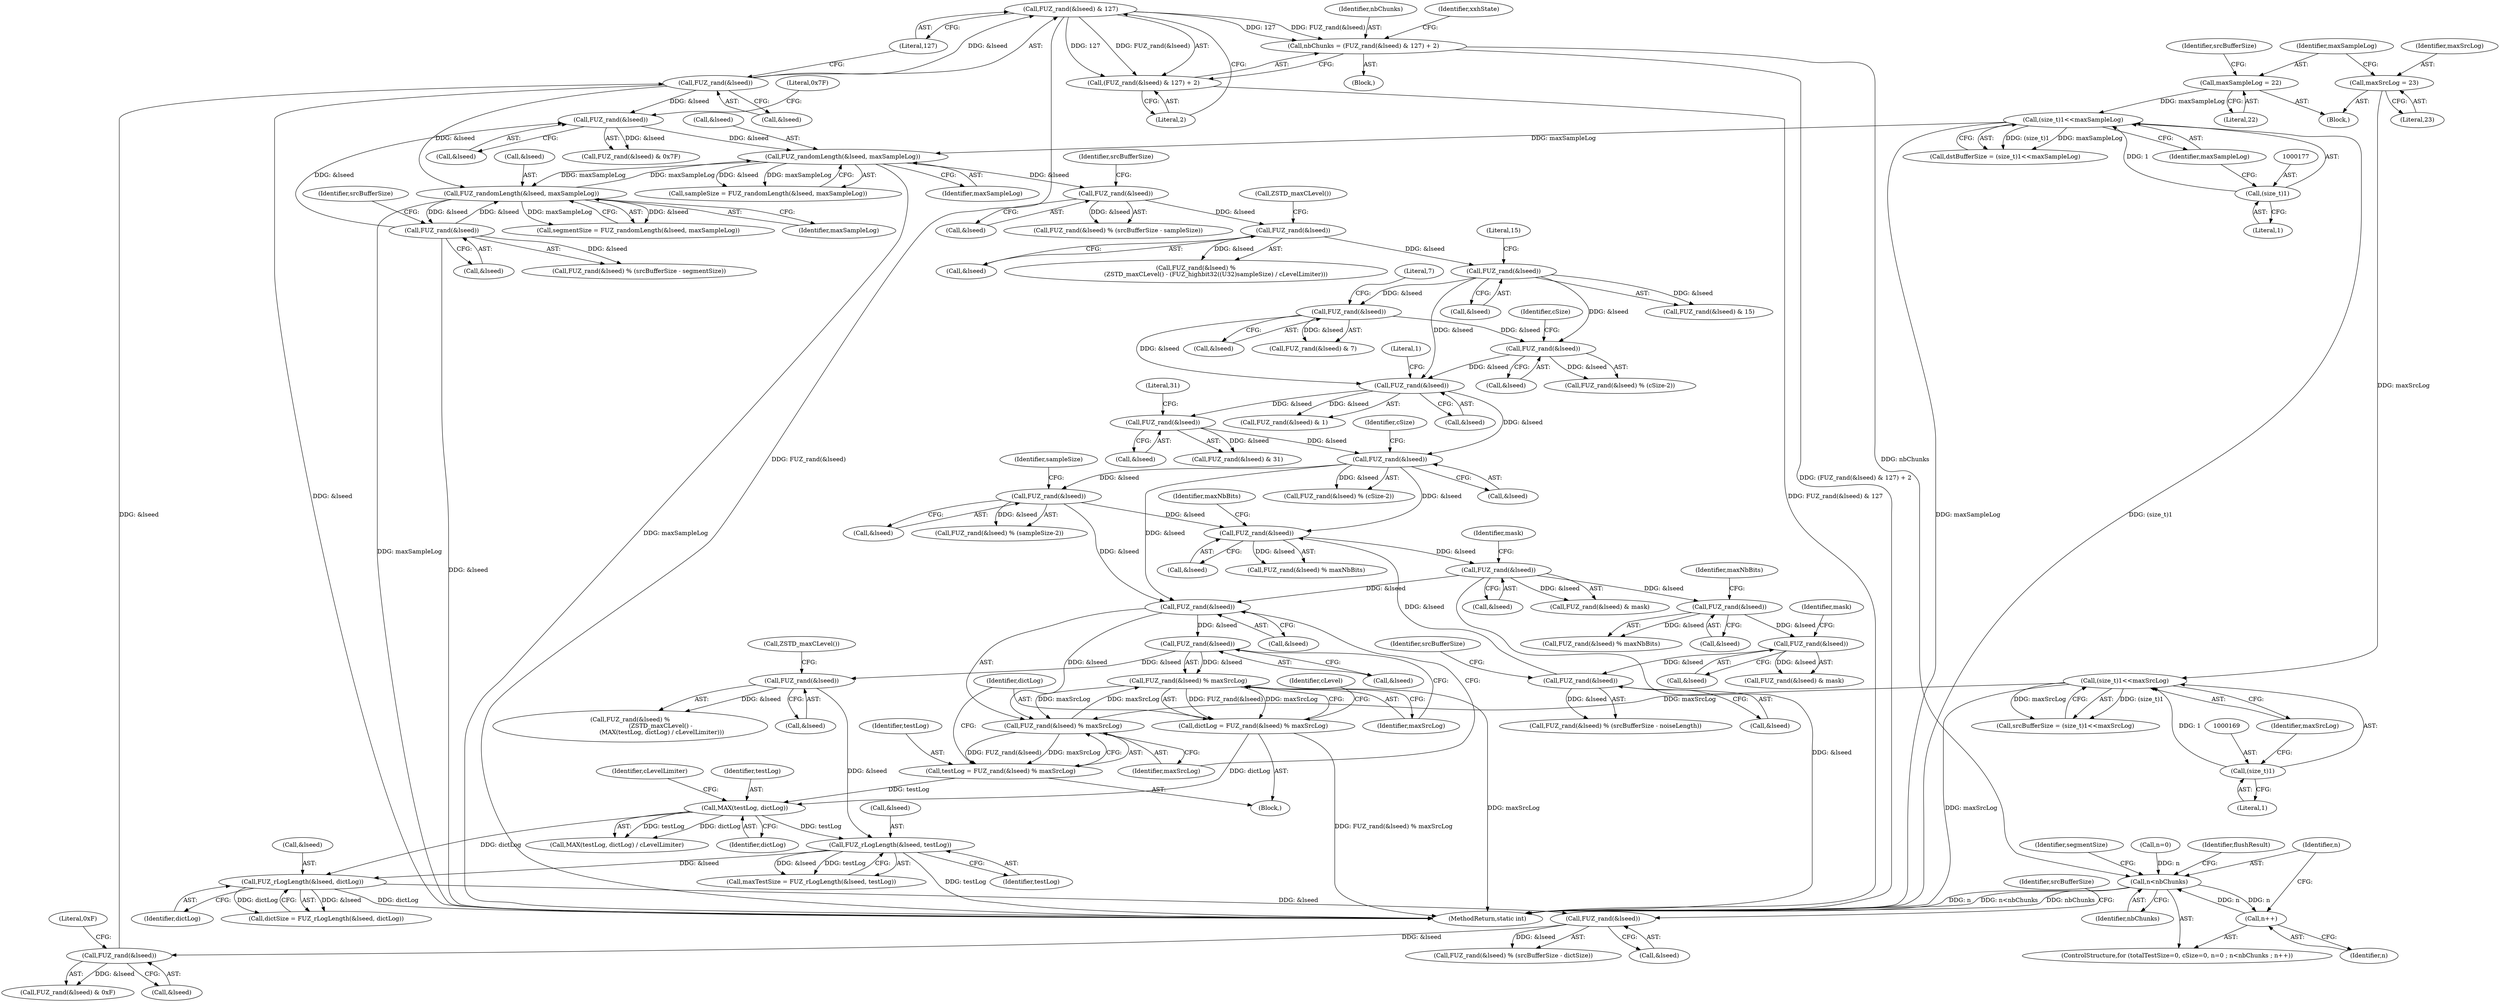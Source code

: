 digraph "0_zstd_3e5cdf1b6a85843e991d7d10f6a2567c15580da0_3@API" {
"1001167" [label="(Call,FUZ_rand(&lseed) & 127)"];
"1001168" [label="(Call,FUZ_rand(&lseed))"];
"1001121" [label="(Call,FUZ_rand(&lseed))"];
"1001102" [label="(Call,FUZ_rand(&lseed))"];
"1001093" [label="(Call,FUZ_rLogLength(&lseed, dictLog))"];
"1001078" [label="(Call,FUZ_rLogLength(&lseed, testLog))"];
"1001065" [label="(Call,FUZ_rand(&lseed))"];
"1001056" [label="(Call,FUZ_rand(&lseed))"];
"1001048" [label="(Call,FUZ_rand(&lseed))"];
"1000817" [label="(Call,FUZ_rand(&lseed))"];
"1000760" [label="(Call,FUZ_rand(&lseed))"];
"1000698" [label="(Call,FUZ_rand(&lseed))"];
"1000691" [label="(Call,FUZ_rand(&lseed))"];
"1000594" [label="(Call,FUZ_rand(&lseed))"];
"1000558" [label="(Call,FUZ_rand(&lseed))"];
"1000548" [label="(Call,FUZ_rand(&lseed))"];
"1000530" [label="(Call,FUZ_rand(&lseed))"];
"1000506" [label="(Call,FUZ_rand(&lseed))"];
"1000486" [label="(Call,FUZ_randomLength(&lseed, maxSampleLog))"];
"1000436" [label="(Call,FUZ_rand(&lseed))"];
"1001208" [label="(Call,FUZ_rand(&lseed))"];
"1001200" [label="(Call,FUZ_randomLength(&lseed, maxSampleLog))"];
"1000175" [label="(Call,(size_t)1<<maxSampleLog)"];
"1000176" [label="(Call,(size_t)1)"];
"1000161" [label="(Call,maxSampleLog = 22)"];
"1000908" [label="(Call,FUZ_rand(&lseed))"];
"1000892" [label="(Call,FUZ_rand(&lseed))"];
"1000968" [label="(Call,FUZ_rand(&lseed))"];
"1000951" [label="(Call,FUZ_rand(&lseed))"];
"1000925" [label="(Call,FUZ_rand(&lseed))"];
"1001071" [label="(Call,MAX(testLog, dictLog))"];
"1001045" [label="(Call,testLog = FUZ_rand(&lseed) % maxSrcLog)"];
"1001047" [label="(Call,FUZ_rand(&lseed) % maxSrcLog)"];
"1000167" [label="(Call,(size_t)1<<maxSrcLog)"];
"1000168" [label="(Call,(size_t)1)"];
"1000157" [label="(Call,maxSrcLog = 23)"];
"1001055" [label="(Call,FUZ_rand(&lseed) % maxSrcLog)"];
"1001053" [label="(Call,dictLog = FUZ_rand(&lseed) % maxSrcLog)"];
"1001164" [label="(Call,nbChunks = (FUZ_rand(&lseed) & 127) + 2)"];
"1001191" [label="(Call,n<nbChunks)"];
"1001194" [label="(Call,n++)"];
"1001166" [label="(Call,(FUZ_rand(&lseed) & 127) + 2)"];
"1000547" [label="(Call,FUZ_rand(&lseed) & 15)"];
"1001162" [label="(Block,)"];
"1001059" [label="(Identifier,maxSrcLog)"];
"1001165" [label="(Identifier,nbChunks)"];
"1000817" [label="(Call,FUZ_rand(&lseed))"];
"1001103" [label="(Call,&lseed)"];
"1001188" [label="(Call,n=0)"];
"1000435" [label="(Call,FUZ_rand(&lseed) & 0x7F)"];
"1000178" [label="(Literal,1)"];
"1001198" [label="(Call,segmentSize = FUZ_randomLength(&lseed, maxSampleLog))"];
"1000489" [label="(Identifier,maxSampleLog)"];
"1001212" [label="(Identifier,srcBufferSize)"];
"1000162" [label="(Identifier,maxSampleLog)"];
"1001207" [label="(Call,FUZ_rand(&lseed) % (srcBufferSize - segmentSize))"];
"1001079" [label="(Call,&lseed)"];
"1000175" [label="(Call,(size_t)1<<maxSampleLog)"];
"1001055" [label="(Call,FUZ_rand(&lseed) % maxSrcLog)"];
"1000176" [label="(Call,(size_t)1)"];
"1000694" [label="(Literal,1)"];
"1001062" [label="(Identifier,cLevel)"];
"1000558" [label="(Call,FUZ_rand(&lseed))"];
"1000436" [label="(Call,FUZ_rand(&lseed))"];
"1001203" [label="(Identifier,maxSampleLog)"];
"1001048" [label="(Call,FUZ_rand(&lseed))"];
"1000818" [label="(Call,&lseed)"];
"1001193" [label="(Identifier,nbChunks)"];
"1001093" [label="(Call,FUZ_rLogLength(&lseed, dictLog))"];
"1000692" [label="(Call,&lseed)"];
"1000549" [label="(Call,&lseed)"];
"1001201" [label="(Call,&lseed)"];
"1000534" [label="(Call,ZSTD_maxCLevel())"];
"1001049" [label="(Call,&lseed)"];
"1000530" [label="(Call,FUZ_rand(&lseed))"];
"1000165" [label="(Call,srcBufferSize = (size_t)1<<maxSrcLog)"];
"1000595" [label="(Call,&lseed)"];
"1000594" [label="(Call,FUZ_rand(&lseed))"];
"1000551" [label="(Literal,15)"];
"1000559" [label="(Call,&lseed)"];
"1001081" [label="(Identifier,testLog)"];
"1001051" [label="(Identifier,maxSrcLog)"];
"1000561" [label="(Literal,7)"];
"1000952" [label="(Call,&lseed)"];
"1000969" [label="(Call,&lseed)"];
"1001054" [label="(Identifier,dictLog)"];
"1000909" [label="(Call,&lseed)"];
"1000928" [label="(Identifier,maxNbBits)"];
"1000950" [label="(Call,FUZ_rand(&lseed) & mask)"];
"1001179" [label="(ControlStructure,for (totalTestSize=0, cSize=0, n=0 ; n<nbChunks ; n++))"];
"1001076" [label="(Call,maxTestSize = FUZ_rLogLength(&lseed, testLog))"];
"1000486" [label="(Call,FUZ_randomLength(&lseed, maxSampleLog))"];
"1000972" [label="(Identifier,srcBufferSize)"];
"1000759" [label="(Call,FUZ_rand(&lseed) % (cSize-2))"];
"1001094" [label="(Call,&lseed)"];
"1000439" [label="(Literal,0x7F)"];
"1000690" [label="(Call,FUZ_rand(&lseed) & 1)"];
"1000510" [label="(Identifier,srcBufferSize)"];
"1001070" [label="(Call,MAX(testLog, dictLog) / cLevelLimiter)"];
"1000168" [label="(Call,(size_t)1)"];
"1000529" [label="(Call,FUZ_rand(&lseed) %\n                     (ZSTD_maxCLevel() - (FUZ_highbit32((U32)sampleSize) / cLevelLimiter)))"];
"1000593" [label="(Call,FUZ_rand(&lseed) % (cSize-2))"];
"1000161" [label="(Call,maxSampleLog = 22)"];
"1001074" [label="(Identifier,cLevelLimiter)"];
"1000816" [label="(Call,FUZ_rand(&lseed) % (sampleSize-2))"];
"1001043" [label="(Block,)"];
"1001064" [label="(Call,FUZ_rand(&lseed) %\n                                (ZSTD_maxCLevel() -\n                                 (MAX(testLog, dictLog) / cLevelLimiter)))"];
"1001275" [label="(Identifier,flushResult)"];
"1000548" [label="(Call,FUZ_rand(&lseed))"];
"1000531" [label="(Call,&lseed)"];
"1001164" [label="(Call,nbChunks = (FUZ_rand(&lseed) & 127) + 2)"];
"1001053" [label="(Call,dictLog = FUZ_rand(&lseed) % maxSrcLog)"];
"1001171" [label="(Literal,127)"];
"1000163" [label="(Literal,22)"];
"1001078" [label="(Call,FUZ_rLogLength(&lseed, testLog))"];
"1000155" [label="(Block,)"];
"1000761" [label="(Call,&lseed)"];
"1001091" [label="(Call,dictSize = FUZ_rLogLength(&lseed, dictLog))"];
"1000484" [label="(Call,sampleSize = FUZ_randomLength(&lseed, maxSampleLog))"];
"1000968" [label="(Call,FUZ_rand(&lseed))"];
"1001169" [label="(Call,&lseed)"];
"1000926" [label="(Call,&lseed)"];
"1001192" [label="(Identifier,n)"];
"1000951" [label="(Call,FUZ_rand(&lseed))"];
"1000893" [label="(Call,&lseed)"];
"1001106" [label="(Identifier,srcBufferSize)"];
"1000908" [label="(Call,FUZ_rand(&lseed))"];
"1001200" [label="(Call,FUZ_randomLength(&lseed, maxSampleLog))"];
"1000701" [label="(Literal,31)"];
"1000698" [label="(Call,FUZ_rand(&lseed))"];
"1001120" [label="(Call,FUZ_rand(&lseed) & 0xF)"];
"1000557" [label="(Call,FUZ_rand(&lseed) & 7)"];
"1001191" [label="(Call,n<nbChunks)"];
"1000158" [label="(Identifier,maxSrcLog)"];
"1001177" [label="(Identifier,xxhState)"];
"1001172" [label="(Literal,2)"];
"1000911" [label="(Identifier,mask)"];
"1001168" [label="(Call,FUZ_rand(&lseed))"];
"1001101" [label="(Call,FUZ_rand(&lseed) % (srcBufferSize - dictSize))"];
"1001069" [label="(Call,ZSTD_maxCLevel())"];
"1000699" [label="(Call,&lseed)"];
"1000171" [label="(Identifier,maxSrcLog)"];
"1000507" [label="(Call,&lseed)"];
"1001475" [label="(MethodReturn,static int)"];
"1000954" [label="(Identifier,mask)"];
"1001045" [label="(Call,testLog = FUZ_rand(&lseed) % maxSrcLog)"];
"1000924" [label="(Call,FUZ_rand(&lseed) % maxNbBits)"];
"1001121" [label="(Call,FUZ_rand(&lseed))"];
"1000487" [label="(Call,&lseed)"];
"1000166" [label="(Identifier,srcBufferSize)"];
"1001072" [label="(Identifier,testLog)"];
"1001057" [label="(Call,&lseed)"];
"1000505" [label="(Call,FUZ_rand(&lseed) % (srcBufferSize - sampleSize))"];
"1000891" [label="(Call,FUZ_rand(&lseed) % maxNbBits)"];
"1001066" [label="(Call,&lseed)"];
"1000170" [label="(Literal,1)"];
"1001056" [label="(Call,FUZ_rand(&lseed))"];
"1001046" [label="(Identifier,testLog)"];
"1001102" [label="(Call,FUZ_rand(&lseed))"];
"1001071" [label="(Call,MAX(testLog, dictLog))"];
"1000967" [label="(Call,FUZ_rand(&lseed) % (srcBufferSize - noiseLength))"];
"1001124" [label="(Literal,0xF)"];
"1001209" [label="(Call,&lseed)"];
"1000157" [label="(Call,maxSrcLog = 23)"];
"1000179" [label="(Identifier,maxSampleLog)"];
"1001194" [label="(Call,n++)"];
"1000895" [label="(Identifier,maxNbBits)"];
"1000892" [label="(Call,FUZ_rand(&lseed))"];
"1000506" [label="(Call,FUZ_rand(&lseed))"];
"1001047" [label="(Call,FUZ_rand(&lseed) % maxSrcLog)"];
"1000764" [label="(Identifier,cSize)"];
"1000598" [label="(Identifier,cSize)"];
"1000437" [label="(Call,&lseed)"];
"1001166" [label="(Call,(FUZ_rand(&lseed) & 127) + 2)"];
"1000907" [label="(Call,FUZ_rand(&lseed) & mask)"];
"1001073" [label="(Identifier,dictLog)"];
"1001122" [label="(Call,&lseed)"];
"1000760" [label="(Call,FUZ_rand(&lseed))"];
"1000925" [label="(Call,FUZ_rand(&lseed))"];
"1001208" [label="(Call,FUZ_rand(&lseed))"];
"1000691" [label="(Call,FUZ_rand(&lseed))"];
"1000159" [label="(Literal,23)"];
"1001167" [label="(Call,FUZ_rand(&lseed) & 127)"];
"1001065" [label="(Call,FUZ_rand(&lseed))"];
"1001199" [label="(Identifier,segmentSize)"];
"1000821" [label="(Identifier,sampleSize)"];
"1000173" [label="(Call,dstBufferSize = (size_t)1<<maxSampleLog)"];
"1000697" [label="(Call,FUZ_rand(&lseed) & 31)"];
"1001195" [label="(Identifier,n)"];
"1000167" [label="(Call,(size_t)1<<maxSrcLog)"];
"1001096" [label="(Identifier,dictLog)"];
"1001167" -> "1001166"  [label="AST: "];
"1001167" -> "1001171"  [label="CFG: "];
"1001168" -> "1001167"  [label="AST: "];
"1001171" -> "1001167"  [label="AST: "];
"1001172" -> "1001167"  [label="CFG: "];
"1001167" -> "1001475"  [label="DDG: FUZ_rand(&lseed)"];
"1001167" -> "1001164"  [label="DDG: FUZ_rand(&lseed)"];
"1001167" -> "1001164"  [label="DDG: 127"];
"1001167" -> "1001166"  [label="DDG: FUZ_rand(&lseed)"];
"1001167" -> "1001166"  [label="DDG: 127"];
"1001168" -> "1001167"  [label="DDG: &lseed"];
"1001168" -> "1001169"  [label="CFG: "];
"1001169" -> "1001168"  [label="AST: "];
"1001171" -> "1001168"  [label="CFG: "];
"1001168" -> "1001475"  [label="DDG: &lseed"];
"1001168" -> "1000436"  [label="DDG: &lseed"];
"1001121" -> "1001168"  [label="DDG: &lseed"];
"1001168" -> "1001200"  [label="DDG: &lseed"];
"1001121" -> "1001120"  [label="AST: "];
"1001121" -> "1001122"  [label="CFG: "];
"1001122" -> "1001121"  [label="AST: "];
"1001124" -> "1001121"  [label="CFG: "];
"1001121" -> "1001120"  [label="DDG: &lseed"];
"1001102" -> "1001121"  [label="DDG: &lseed"];
"1001102" -> "1001101"  [label="AST: "];
"1001102" -> "1001103"  [label="CFG: "];
"1001103" -> "1001102"  [label="AST: "];
"1001106" -> "1001102"  [label="CFG: "];
"1001102" -> "1001101"  [label="DDG: &lseed"];
"1001093" -> "1001102"  [label="DDG: &lseed"];
"1001093" -> "1001091"  [label="AST: "];
"1001093" -> "1001096"  [label="CFG: "];
"1001094" -> "1001093"  [label="AST: "];
"1001096" -> "1001093"  [label="AST: "];
"1001091" -> "1001093"  [label="CFG: "];
"1001093" -> "1001475"  [label="DDG: dictLog"];
"1001093" -> "1001091"  [label="DDG: &lseed"];
"1001093" -> "1001091"  [label="DDG: dictLog"];
"1001078" -> "1001093"  [label="DDG: &lseed"];
"1001071" -> "1001093"  [label="DDG: dictLog"];
"1001078" -> "1001076"  [label="AST: "];
"1001078" -> "1001081"  [label="CFG: "];
"1001079" -> "1001078"  [label="AST: "];
"1001081" -> "1001078"  [label="AST: "];
"1001076" -> "1001078"  [label="CFG: "];
"1001078" -> "1001475"  [label="DDG: testLog"];
"1001078" -> "1001076"  [label="DDG: &lseed"];
"1001078" -> "1001076"  [label="DDG: testLog"];
"1001065" -> "1001078"  [label="DDG: &lseed"];
"1001071" -> "1001078"  [label="DDG: testLog"];
"1001065" -> "1001064"  [label="AST: "];
"1001065" -> "1001066"  [label="CFG: "];
"1001066" -> "1001065"  [label="AST: "];
"1001069" -> "1001065"  [label="CFG: "];
"1001065" -> "1001064"  [label="DDG: &lseed"];
"1001056" -> "1001065"  [label="DDG: &lseed"];
"1001056" -> "1001055"  [label="AST: "];
"1001056" -> "1001057"  [label="CFG: "];
"1001057" -> "1001056"  [label="AST: "];
"1001059" -> "1001056"  [label="CFG: "];
"1001056" -> "1001055"  [label="DDG: &lseed"];
"1001048" -> "1001056"  [label="DDG: &lseed"];
"1001048" -> "1001047"  [label="AST: "];
"1001048" -> "1001049"  [label="CFG: "];
"1001049" -> "1001048"  [label="AST: "];
"1001051" -> "1001048"  [label="CFG: "];
"1001048" -> "1001047"  [label="DDG: &lseed"];
"1000817" -> "1001048"  [label="DDG: &lseed"];
"1000760" -> "1001048"  [label="DDG: &lseed"];
"1000908" -> "1001048"  [label="DDG: &lseed"];
"1000817" -> "1000816"  [label="AST: "];
"1000817" -> "1000818"  [label="CFG: "];
"1000818" -> "1000817"  [label="AST: "];
"1000821" -> "1000817"  [label="CFG: "];
"1000817" -> "1000816"  [label="DDG: &lseed"];
"1000760" -> "1000817"  [label="DDG: &lseed"];
"1000817" -> "1000892"  [label="DDG: &lseed"];
"1000760" -> "1000759"  [label="AST: "];
"1000760" -> "1000761"  [label="CFG: "];
"1000761" -> "1000760"  [label="AST: "];
"1000764" -> "1000760"  [label="CFG: "];
"1000760" -> "1000759"  [label="DDG: &lseed"];
"1000698" -> "1000760"  [label="DDG: &lseed"];
"1000691" -> "1000760"  [label="DDG: &lseed"];
"1000760" -> "1000892"  [label="DDG: &lseed"];
"1000698" -> "1000697"  [label="AST: "];
"1000698" -> "1000699"  [label="CFG: "];
"1000699" -> "1000698"  [label="AST: "];
"1000701" -> "1000698"  [label="CFG: "];
"1000698" -> "1000697"  [label="DDG: &lseed"];
"1000691" -> "1000698"  [label="DDG: &lseed"];
"1000691" -> "1000690"  [label="AST: "];
"1000691" -> "1000692"  [label="CFG: "];
"1000692" -> "1000691"  [label="AST: "];
"1000694" -> "1000691"  [label="CFG: "];
"1000691" -> "1000690"  [label="DDG: &lseed"];
"1000594" -> "1000691"  [label="DDG: &lseed"];
"1000558" -> "1000691"  [label="DDG: &lseed"];
"1000548" -> "1000691"  [label="DDG: &lseed"];
"1000594" -> "1000593"  [label="AST: "];
"1000594" -> "1000595"  [label="CFG: "];
"1000595" -> "1000594"  [label="AST: "];
"1000598" -> "1000594"  [label="CFG: "];
"1000594" -> "1000593"  [label="DDG: &lseed"];
"1000558" -> "1000594"  [label="DDG: &lseed"];
"1000548" -> "1000594"  [label="DDG: &lseed"];
"1000558" -> "1000557"  [label="AST: "];
"1000558" -> "1000559"  [label="CFG: "];
"1000559" -> "1000558"  [label="AST: "];
"1000561" -> "1000558"  [label="CFG: "];
"1000558" -> "1000557"  [label="DDG: &lseed"];
"1000548" -> "1000558"  [label="DDG: &lseed"];
"1000548" -> "1000547"  [label="AST: "];
"1000548" -> "1000549"  [label="CFG: "];
"1000549" -> "1000548"  [label="AST: "];
"1000551" -> "1000548"  [label="CFG: "];
"1000548" -> "1000547"  [label="DDG: &lseed"];
"1000530" -> "1000548"  [label="DDG: &lseed"];
"1000530" -> "1000529"  [label="AST: "];
"1000530" -> "1000531"  [label="CFG: "];
"1000531" -> "1000530"  [label="AST: "];
"1000534" -> "1000530"  [label="CFG: "];
"1000530" -> "1000529"  [label="DDG: &lseed"];
"1000506" -> "1000530"  [label="DDG: &lseed"];
"1000506" -> "1000505"  [label="AST: "];
"1000506" -> "1000507"  [label="CFG: "];
"1000507" -> "1000506"  [label="AST: "];
"1000510" -> "1000506"  [label="CFG: "];
"1000506" -> "1000505"  [label="DDG: &lseed"];
"1000486" -> "1000506"  [label="DDG: &lseed"];
"1000486" -> "1000484"  [label="AST: "];
"1000486" -> "1000489"  [label="CFG: "];
"1000487" -> "1000486"  [label="AST: "];
"1000489" -> "1000486"  [label="AST: "];
"1000484" -> "1000486"  [label="CFG: "];
"1000486" -> "1001475"  [label="DDG: maxSampleLog"];
"1000486" -> "1000484"  [label="DDG: &lseed"];
"1000486" -> "1000484"  [label="DDG: maxSampleLog"];
"1000436" -> "1000486"  [label="DDG: &lseed"];
"1000175" -> "1000486"  [label="DDG: maxSampleLog"];
"1001200" -> "1000486"  [label="DDG: maxSampleLog"];
"1000486" -> "1001200"  [label="DDG: maxSampleLog"];
"1000436" -> "1000435"  [label="AST: "];
"1000436" -> "1000437"  [label="CFG: "];
"1000437" -> "1000436"  [label="AST: "];
"1000439" -> "1000436"  [label="CFG: "];
"1000436" -> "1000435"  [label="DDG: &lseed"];
"1001208" -> "1000436"  [label="DDG: &lseed"];
"1001208" -> "1001207"  [label="AST: "];
"1001208" -> "1001209"  [label="CFG: "];
"1001209" -> "1001208"  [label="AST: "];
"1001212" -> "1001208"  [label="CFG: "];
"1001208" -> "1001475"  [label="DDG: &lseed"];
"1001208" -> "1001200"  [label="DDG: &lseed"];
"1001208" -> "1001207"  [label="DDG: &lseed"];
"1001200" -> "1001208"  [label="DDG: &lseed"];
"1001200" -> "1001198"  [label="AST: "];
"1001200" -> "1001203"  [label="CFG: "];
"1001201" -> "1001200"  [label="AST: "];
"1001203" -> "1001200"  [label="AST: "];
"1001198" -> "1001200"  [label="CFG: "];
"1001200" -> "1001475"  [label="DDG: maxSampleLog"];
"1001200" -> "1001198"  [label="DDG: &lseed"];
"1001200" -> "1001198"  [label="DDG: maxSampleLog"];
"1000175" -> "1000173"  [label="AST: "];
"1000175" -> "1000179"  [label="CFG: "];
"1000176" -> "1000175"  [label="AST: "];
"1000179" -> "1000175"  [label="AST: "];
"1000173" -> "1000175"  [label="CFG: "];
"1000175" -> "1001475"  [label="DDG: maxSampleLog"];
"1000175" -> "1001475"  [label="DDG: (size_t)1"];
"1000175" -> "1000173"  [label="DDG: (size_t)1"];
"1000175" -> "1000173"  [label="DDG: maxSampleLog"];
"1000176" -> "1000175"  [label="DDG: 1"];
"1000161" -> "1000175"  [label="DDG: maxSampleLog"];
"1000176" -> "1000178"  [label="CFG: "];
"1000177" -> "1000176"  [label="AST: "];
"1000178" -> "1000176"  [label="AST: "];
"1000179" -> "1000176"  [label="CFG: "];
"1000161" -> "1000155"  [label="AST: "];
"1000161" -> "1000163"  [label="CFG: "];
"1000162" -> "1000161"  [label="AST: "];
"1000163" -> "1000161"  [label="AST: "];
"1000166" -> "1000161"  [label="CFG: "];
"1000908" -> "1000907"  [label="AST: "];
"1000908" -> "1000909"  [label="CFG: "];
"1000909" -> "1000908"  [label="AST: "];
"1000911" -> "1000908"  [label="CFG: "];
"1000908" -> "1001475"  [label="DDG: &lseed"];
"1000908" -> "1000907"  [label="DDG: &lseed"];
"1000892" -> "1000908"  [label="DDG: &lseed"];
"1000908" -> "1000925"  [label="DDG: &lseed"];
"1000892" -> "1000891"  [label="AST: "];
"1000892" -> "1000893"  [label="CFG: "];
"1000893" -> "1000892"  [label="AST: "];
"1000895" -> "1000892"  [label="CFG: "];
"1000892" -> "1000891"  [label="DDG: &lseed"];
"1000968" -> "1000892"  [label="DDG: &lseed"];
"1000968" -> "1000967"  [label="AST: "];
"1000968" -> "1000969"  [label="CFG: "];
"1000969" -> "1000968"  [label="AST: "];
"1000972" -> "1000968"  [label="CFG: "];
"1000968" -> "1000967"  [label="DDG: &lseed"];
"1000951" -> "1000968"  [label="DDG: &lseed"];
"1000951" -> "1000950"  [label="AST: "];
"1000951" -> "1000952"  [label="CFG: "];
"1000952" -> "1000951"  [label="AST: "];
"1000954" -> "1000951"  [label="CFG: "];
"1000951" -> "1000950"  [label="DDG: &lseed"];
"1000925" -> "1000951"  [label="DDG: &lseed"];
"1000925" -> "1000924"  [label="AST: "];
"1000925" -> "1000926"  [label="CFG: "];
"1000926" -> "1000925"  [label="AST: "];
"1000928" -> "1000925"  [label="CFG: "];
"1000925" -> "1000924"  [label="DDG: &lseed"];
"1001071" -> "1001070"  [label="AST: "];
"1001071" -> "1001073"  [label="CFG: "];
"1001072" -> "1001071"  [label="AST: "];
"1001073" -> "1001071"  [label="AST: "];
"1001074" -> "1001071"  [label="CFG: "];
"1001071" -> "1001070"  [label="DDG: testLog"];
"1001071" -> "1001070"  [label="DDG: dictLog"];
"1001045" -> "1001071"  [label="DDG: testLog"];
"1001053" -> "1001071"  [label="DDG: dictLog"];
"1001045" -> "1001043"  [label="AST: "];
"1001045" -> "1001047"  [label="CFG: "];
"1001046" -> "1001045"  [label="AST: "];
"1001047" -> "1001045"  [label="AST: "];
"1001054" -> "1001045"  [label="CFG: "];
"1001047" -> "1001045"  [label="DDG: FUZ_rand(&lseed)"];
"1001047" -> "1001045"  [label="DDG: maxSrcLog"];
"1001047" -> "1001051"  [label="CFG: "];
"1001051" -> "1001047"  [label="AST: "];
"1000167" -> "1001047"  [label="DDG: maxSrcLog"];
"1001055" -> "1001047"  [label="DDG: maxSrcLog"];
"1001047" -> "1001055"  [label="DDG: maxSrcLog"];
"1000167" -> "1000165"  [label="AST: "];
"1000167" -> "1000171"  [label="CFG: "];
"1000168" -> "1000167"  [label="AST: "];
"1000171" -> "1000167"  [label="AST: "];
"1000165" -> "1000167"  [label="CFG: "];
"1000167" -> "1001475"  [label="DDG: maxSrcLog"];
"1000167" -> "1000165"  [label="DDG: (size_t)1"];
"1000167" -> "1000165"  [label="DDG: maxSrcLog"];
"1000168" -> "1000167"  [label="DDG: 1"];
"1000157" -> "1000167"  [label="DDG: maxSrcLog"];
"1000168" -> "1000170"  [label="CFG: "];
"1000169" -> "1000168"  [label="AST: "];
"1000170" -> "1000168"  [label="AST: "];
"1000171" -> "1000168"  [label="CFG: "];
"1000157" -> "1000155"  [label="AST: "];
"1000157" -> "1000159"  [label="CFG: "];
"1000158" -> "1000157"  [label="AST: "];
"1000159" -> "1000157"  [label="AST: "];
"1000162" -> "1000157"  [label="CFG: "];
"1001055" -> "1001053"  [label="AST: "];
"1001055" -> "1001059"  [label="CFG: "];
"1001059" -> "1001055"  [label="AST: "];
"1001053" -> "1001055"  [label="CFG: "];
"1001055" -> "1001475"  [label="DDG: maxSrcLog"];
"1001055" -> "1001053"  [label="DDG: FUZ_rand(&lseed)"];
"1001055" -> "1001053"  [label="DDG: maxSrcLog"];
"1001053" -> "1001043"  [label="AST: "];
"1001054" -> "1001053"  [label="AST: "];
"1001062" -> "1001053"  [label="CFG: "];
"1001053" -> "1001475"  [label="DDG: FUZ_rand(&lseed) % maxSrcLog"];
"1001164" -> "1001162"  [label="AST: "];
"1001164" -> "1001166"  [label="CFG: "];
"1001165" -> "1001164"  [label="AST: "];
"1001166" -> "1001164"  [label="AST: "];
"1001177" -> "1001164"  [label="CFG: "];
"1001164" -> "1001475"  [label="DDG: (FUZ_rand(&lseed) & 127) + 2"];
"1001164" -> "1001191"  [label="DDG: nbChunks"];
"1001191" -> "1001179"  [label="AST: "];
"1001191" -> "1001193"  [label="CFG: "];
"1001192" -> "1001191"  [label="AST: "];
"1001193" -> "1001191"  [label="AST: "];
"1001199" -> "1001191"  [label="CFG: "];
"1001275" -> "1001191"  [label="CFG: "];
"1001191" -> "1001475"  [label="DDG: n"];
"1001191" -> "1001475"  [label="DDG: n<nbChunks"];
"1001191" -> "1001475"  [label="DDG: nbChunks"];
"1001188" -> "1001191"  [label="DDG: n"];
"1001194" -> "1001191"  [label="DDG: n"];
"1001191" -> "1001194"  [label="DDG: n"];
"1001194" -> "1001179"  [label="AST: "];
"1001194" -> "1001195"  [label="CFG: "];
"1001195" -> "1001194"  [label="AST: "];
"1001192" -> "1001194"  [label="CFG: "];
"1001166" -> "1001172"  [label="CFG: "];
"1001172" -> "1001166"  [label="AST: "];
"1001166" -> "1001475"  [label="DDG: FUZ_rand(&lseed) & 127"];
}
